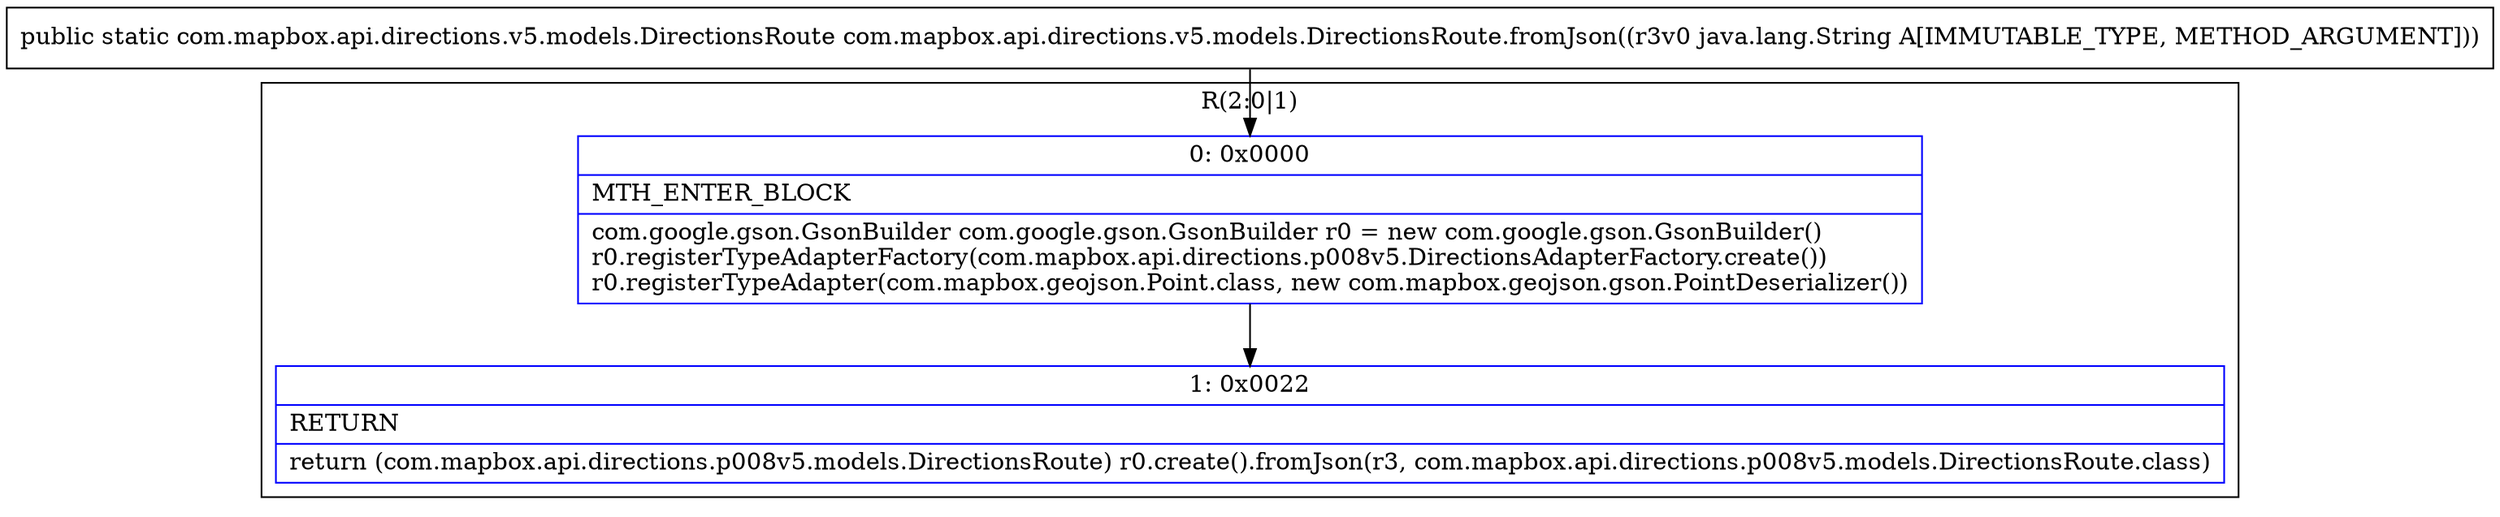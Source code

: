 digraph "CFG forcom.mapbox.api.directions.v5.models.DirectionsRoute.fromJson(Ljava\/lang\/String;)Lcom\/mapbox\/api\/directions\/v5\/models\/DirectionsRoute;" {
subgraph cluster_Region_143237168 {
label = "R(2:0|1)";
node [shape=record,color=blue];
Node_0 [shape=record,label="{0\:\ 0x0000|MTH_ENTER_BLOCK\l|com.google.gson.GsonBuilder com.google.gson.GsonBuilder r0 = new com.google.gson.GsonBuilder()\lr0.registerTypeAdapterFactory(com.mapbox.api.directions.p008v5.DirectionsAdapterFactory.create())\lr0.registerTypeAdapter(com.mapbox.geojson.Point.class, new com.mapbox.geojson.gson.PointDeserializer())\l}"];
Node_1 [shape=record,label="{1\:\ 0x0022|RETURN\l|return (com.mapbox.api.directions.p008v5.models.DirectionsRoute) r0.create().fromJson(r3, com.mapbox.api.directions.p008v5.models.DirectionsRoute.class)\l}"];
}
MethodNode[shape=record,label="{public static com.mapbox.api.directions.v5.models.DirectionsRoute com.mapbox.api.directions.v5.models.DirectionsRoute.fromJson((r3v0 java.lang.String A[IMMUTABLE_TYPE, METHOD_ARGUMENT])) }"];
MethodNode -> Node_0;
Node_0 -> Node_1;
}

